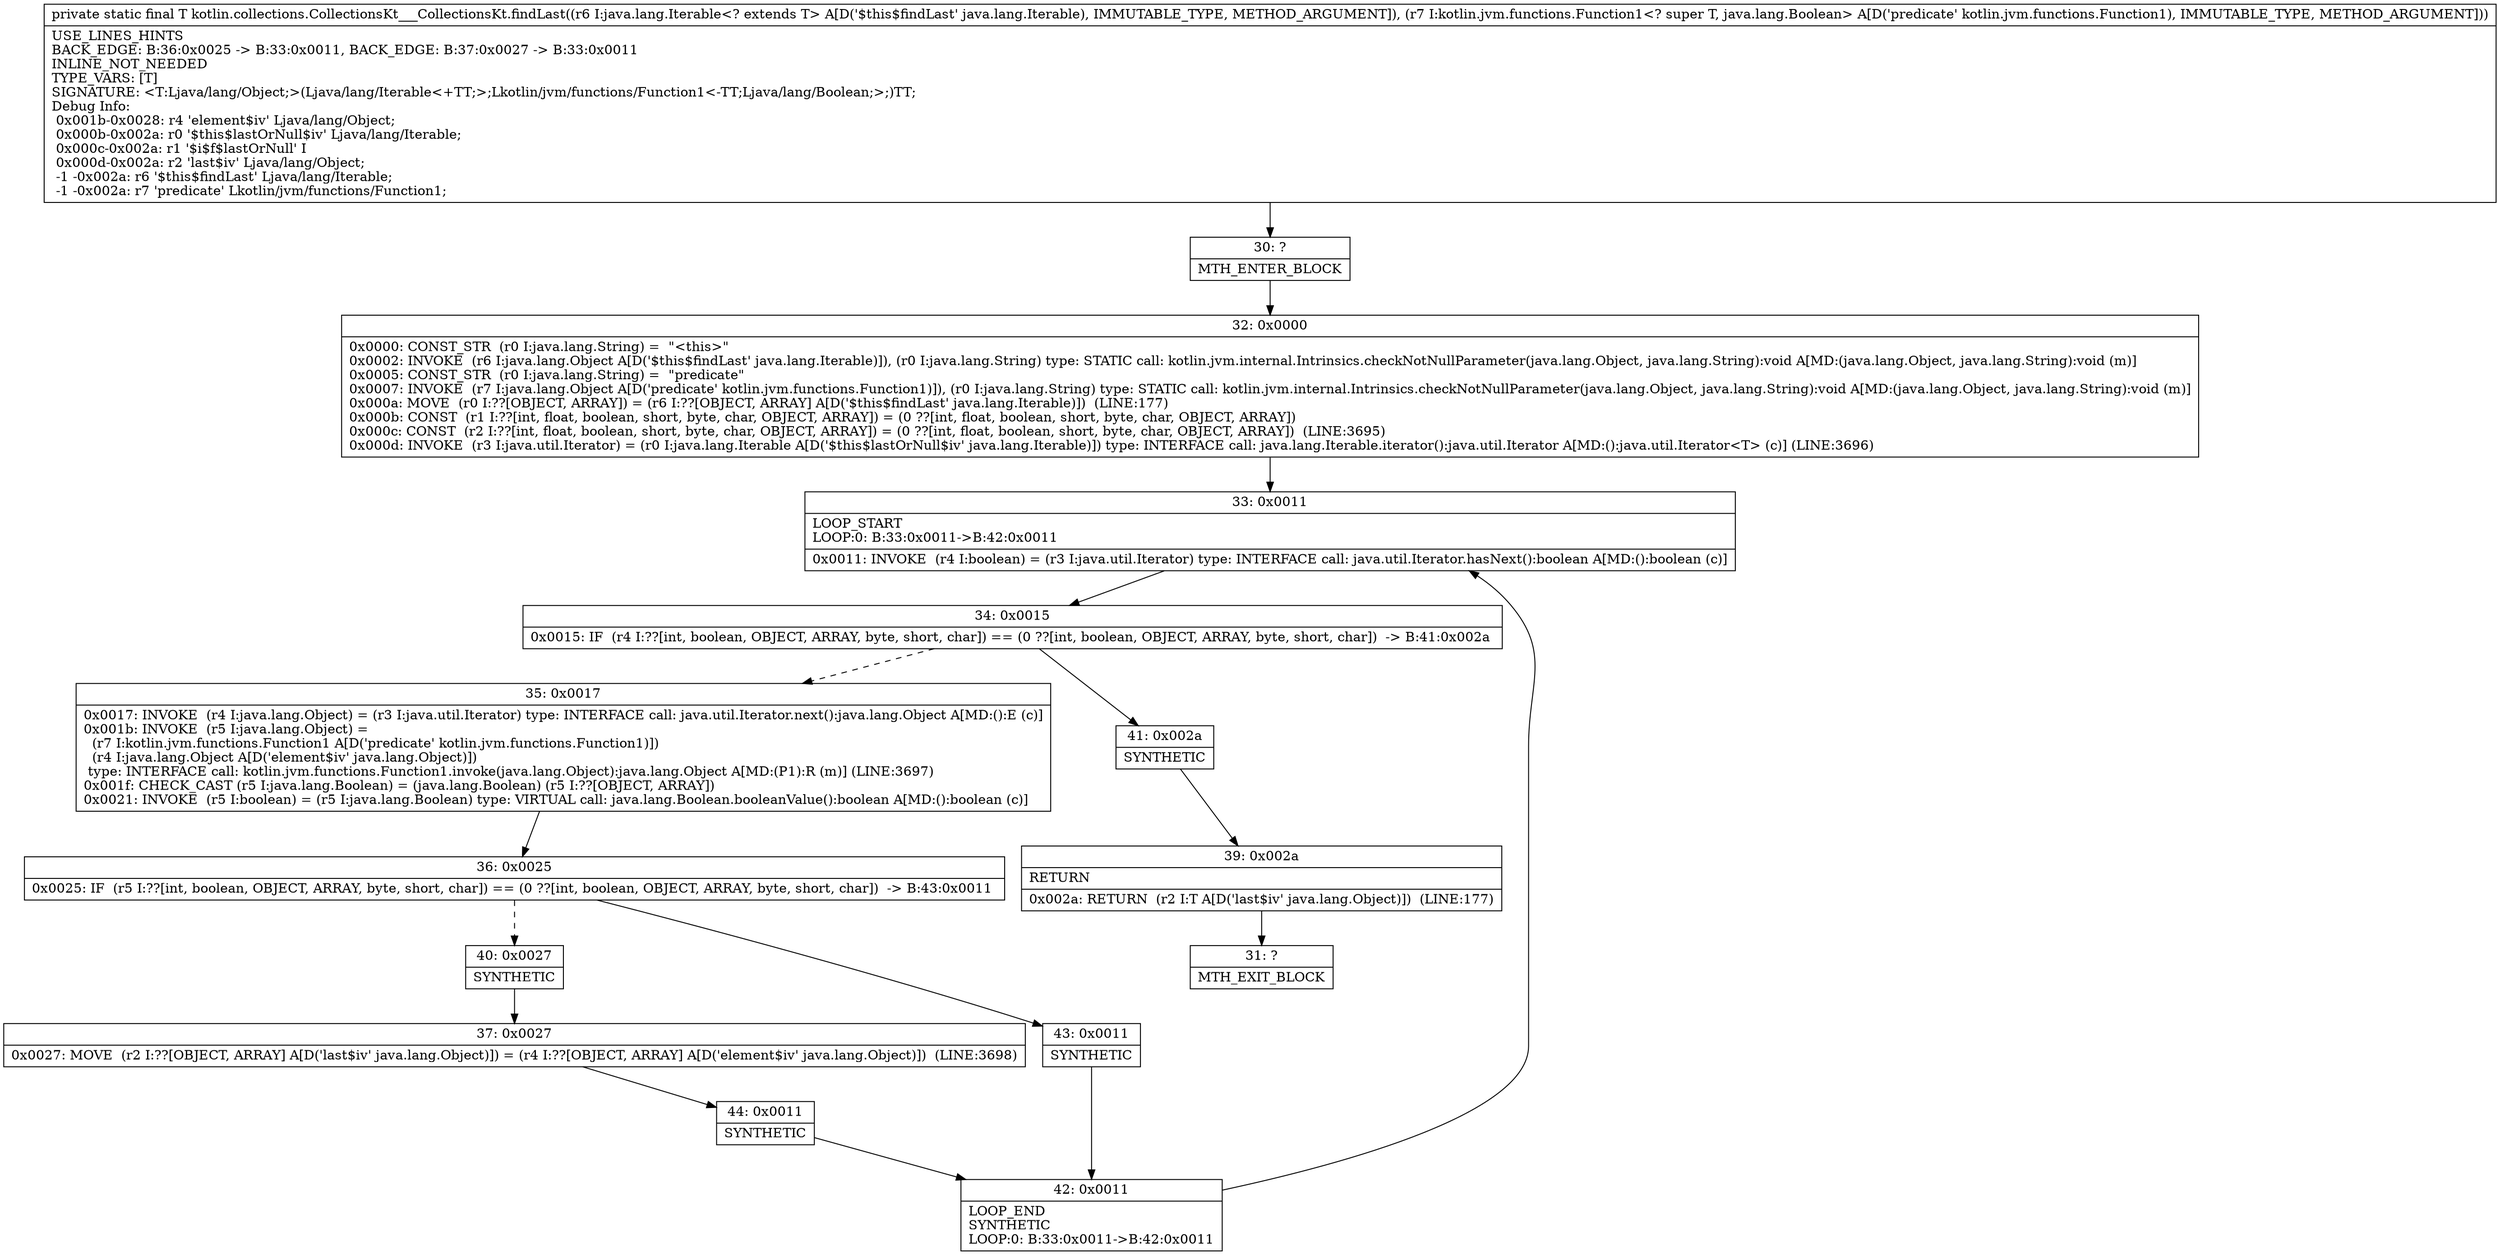 digraph "CFG forkotlin.collections.CollectionsKt___CollectionsKt.findLast(Ljava\/lang\/Iterable;Lkotlin\/jvm\/functions\/Function1;)Ljava\/lang\/Object;" {
Node_30 [shape=record,label="{30\:\ ?|MTH_ENTER_BLOCK\l}"];
Node_32 [shape=record,label="{32\:\ 0x0000|0x0000: CONST_STR  (r0 I:java.lang.String) =  \"\<this\>\" \l0x0002: INVOKE  (r6 I:java.lang.Object A[D('$this$findLast' java.lang.Iterable)]), (r0 I:java.lang.String) type: STATIC call: kotlin.jvm.internal.Intrinsics.checkNotNullParameter(java.lang.Object, java.lang.String):void A[MD:(java.lang.Object, java.lang.String):void (m)]\l0x0005: CONST_STR  (r0 I:java.lang.String) =  \"predicate\" \l0x0007: INVOKE  (r7 I:java.lang.Object A[D('predicate' kotlin.jvm.functions.Function1)]), (r0 I:java.lang.String) type: STATIC call: kotlin.jvm.internal.Intrinsics.checkNotNullParameter(java.lang.Object, java.lang.String):void A[MD:(java.lang.Object, java.lang.String):void (m)]\l0x000a: MOVE  (r0 I:??[OBJECT, ARRAY]) = (r6 I:??[OBJECT, ARRAY] A[D('$this$findLast' java.lang.Iterable)])  (LINE:177)\l0x000b: CONST  (r1 I:??[int, float, boolean, short, byte, char, OBJECT, ARRAY]) = (0 ??[int, float, boolean, short, byte, char, OBJECT, ARRAY]) \l0x000c: CONST  (r2 I:??[int, float, boolean, short, byte, char, OBJECT, ARRAY]) = (0 ??[int, float, boolean, short, byte, char, OBJECT, ARRAY])  (LINE:3695)\l0x000d: INVOKE  (r3 I:java.util.Iterator) = (r0 I:java.lang.Iterable A[D('$this$lastOrNull$iv' java.lang.Iterable)]) type: INTERFACE call: java.lang.Iterable.iterator():java.util.Iterator A[MD:():java.util.Iterator\<T\> (c)] (LINE:3696)\l}"];
Node_33 [shape=record,label="{33\:\ 0x0011|LOOP_START\lLOOP:0: B:33:0x0011\-\>B:42:0x0011\l|0x0011: INVOKE  (r4 I:boolean) = (r3 I:java.util.Iterator) type: INTERFACE call: java.util.Iterator.hasNext():boolean A[MD:():boolean (c)]\l}"];
Node_34 [shape=record,label="{34\:\ 0x0015|0x0015: IF  (r4 I:??[int, boolean, OBJECT, ARRAY, byte, short, char]) == (0 ??[int, boolean, OBJECT, ARRAY, byte, short, char])  \-\> B:41:0x002a \l}"];
Node_35 [shape=record,label="{35\:\ 0x0017|0x0017: INVOKE  (r4 I:java.lang.Object) = (r3 I:java.util.Iterator) type: INTERFACE call: java.util.Iterator.next():java.lang.Object A[MD:():E (c)]\l0x001b: INVOKE  (r5 I:java.lang.Object) = \l  (r7 I:kotlin.jvm.functions.Function1 A[D('predicate' kotlin.jvm.functions.Function1)])\l  (r4 I:java.lang.Object A[D('element$iv' java.lang.Object)])\l type: INTERFACE call: kotlin.jvm.functions.Function1.invoke(java.lang.Object):java.lang.Object A[MD:(P1):R (m)] (LINE:3697)\l0x001f: CHECK_CAST (r5 I:java.lang.Boolean) = (java.lang.Boolean) (r5 I:??[OBJECT, ARRAY]) \l0x0021: INVOKE  (r5 I:boolean) = (r5 I:java.lang.Boolean) type: VIRTUAL call: java.lang.Boolean.booleanValue():boolean A[MD:():boolean (c)]\l}"];
Node_36 [shape=record,label="{36\:\ 0x0025|0x0025: IF  (r5 I:??[int, boolean, OBJECT, ARRAY, byte, short, char]) == (0 ??[int, boolean, OBJECT, ARRAY, byte, short, char])  \-\> B:43:0x0011 \l}"];
Node_40 [shape=record,label="{40\:\ 0x0027|SYNTHETIC\l}"];
Node_37 [shape=record,label="{37\:\ 0x0027|0x0027: MOVE  (r2 I:??[OBJECT, ARRAY] A[D('last$iv' java.lang.Object)]) = (r4 I:??[OBJECT, ARRAY] A[D('element$iv' java.lang.Object)])  (LINE:3698)\l}"];
Node_44 [shape=record,label="{44\:\ 0x0011|SYNTHETIC\l}"];
Node_42 [shape=record,label="{42\:\ 0x0011|LOOP_END\lSYNTHETIC\lLOOP:0: B:33:0x0011\-\>B:42:0x0011\l}"];
Node_43 [shape=record,label="{43\:\ 0x0011|SYNTHETIC\l}"];
Node_41 [shape=record,label="{41\:\ 0x002a|SYNTHETIC\l}"];
Node_39 [shape=record,label="{39\:\ 0x002a|RETURN\l|0x002a: RETURN  (r2 I:T A[D('last$iv' java.lang.Object)])  (LINE:177)\l}"];
Node_31 [shape=record,label="{31\:\ ?|MTH_EXIT_BLOCK\l}"];
MethodNode[shape=record,label="{private static final T kotlin.collections.CollectionsKt___CollectionsKt.findLast((r6 I:java.lang.Iterable\<? extends T\> A[D('$this$findLast' java.lang.Iterable), IMMUTABLE_TYPE, METHOD_ARGUMENT]), (r7 I:kotlin.jvm.functions.Function1\<? super T, java.lang.Boolean\> A[D('predicate' kotlin.jvm.functions.Function1), IMMUTABLE_TYPE, METHOD_ARGUMENT]))  | USE_LINES_HINTS\lBACK_EDGE: B:36:0x0025 \-\> B:33:0x0011, BACK_EDGE: B:37:0x0027 \-\> B:33:0x0011\lINLINE_NOT_NEEDED\lTYPE_VARS: [T]\lSIGNATURE: \<T:Ljava\/lang\/Object;\>(Ljava\/lang\/Iterable\<+TT;\>;Lkotlin\/jvm\/functions\/Function1\<\-TT;Ljava\/lang\/Boolean;\>;)TT;\lDebug Info:\l  0x001b\-0x0028: r4 'element$iv' Ljava\/lang\/Object;\l  0x000b\-0x002a: r0 '$this$lastOrNull$iv' Ljava\/lang\/Iterable;\l  0x000c\-0x002a: r1 '$i$f$lastOrNull' I\l  0x000d\-0x002a: r2 'last$iv' Ljava\/lang\/Object;\l  \-1 \-0x002a: r6 '$this$findLast' Ljava\/lang\/Iterable;\l  \-1 \-0x002a: r7 'predicate' Lkotlin\/jvm\/functions\/Function1;\l}"];
MethodNode -> Node_30;Node_30 -> Node_32;
Node_32 -> Node_33;
Node_33 -> Node_34;
Node_34 -> Node_35[style=dashed];
Node_34 -> Node_41;
Node_35 -> Node_36;
Node_36 -> Node_40[style=dashed];
Node_36 -> Node_43;
Node_40 -> Node_37;
Node_37 -> Node_44;
Node_44 -> Node_42;
Node_42 -> Node_33;
Node_43 -> Node_42;
Node_41 -> Node_39;
Node_39 -> Node_31;
}

